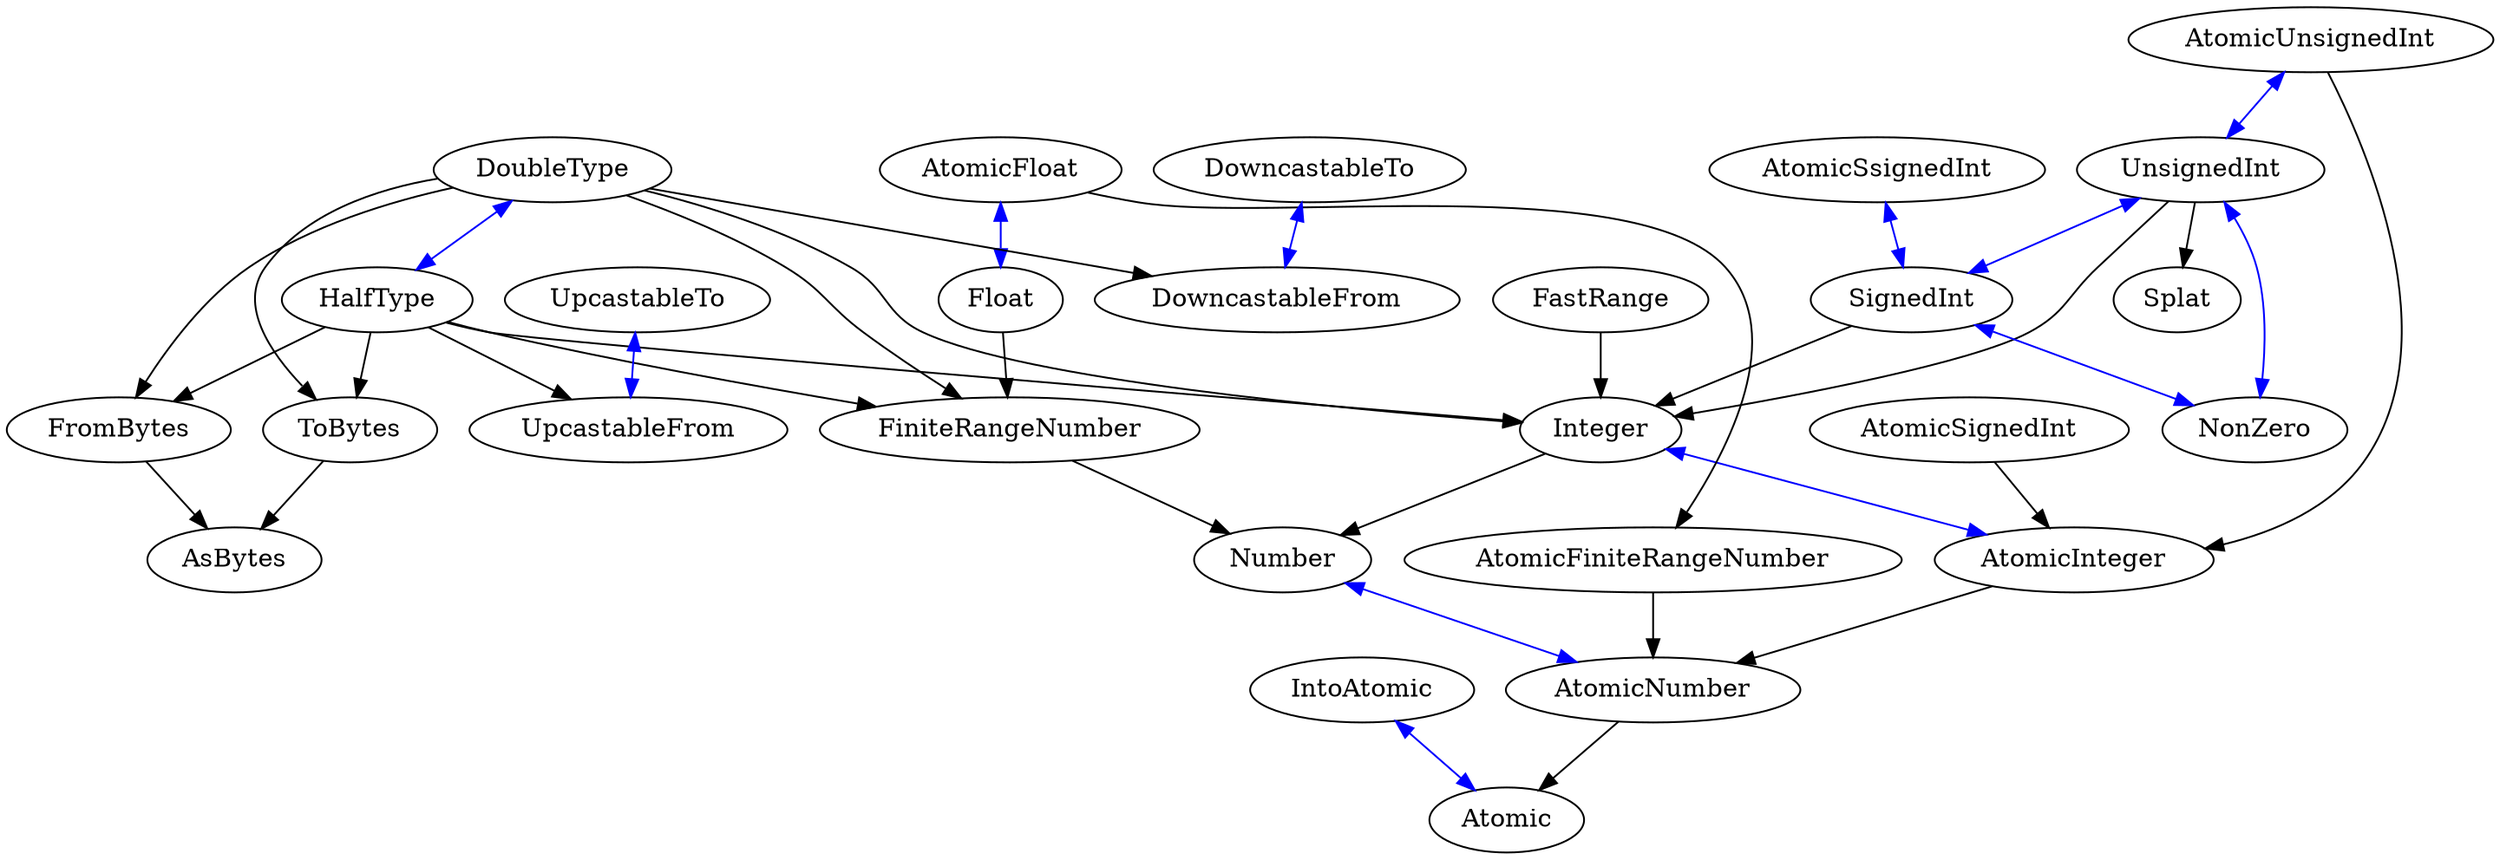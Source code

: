 digraph G {
    AtomicNumber -> Atomic;
    AtomicInteger -> AtomicNumber;
    Integer -> Number;
    FiniteRangeNumber -> Number;
    AtomicFiniteRangeNumber -> AtomicNumber;
    Float -> FiniteRangeNumber;
    UnsignedInt -> Integer;
    UnsignedInt -> Splat;
    SignedInt -> Integer;
    AtomicUnsignedInt -> AtomicInteger;
    AtomicSignedInt -> AtomicInteger;
    AtomicFloat -> AtomicFiniteRangeNumber;

    FastRange -> Integer;

    ToBytes -> AsBytes;
    FromBytes -> AsBytes;

    DoubleType -> Integer;
    DoubleType -> FiniteRangeNumber;
    DoubleType -> ToBytes;
    DoubleType -> FromBytes;
    DoubleType -> DowncastableFrom;

    HalfType -> Integer;
    HalfType -> FiniteRangeNumber;
    HalfType -> ToBytes;
    HalfType -> FromBytes;
    HalfType -> UpcastableFrom;

    Number -> AtomicNumber [color = "blue", dir=both];

    AtomicFloat -> Float [color = "blue", dir=both];
    
    AtomicUnsignedInt -> UnsignedInt [color = "blue", dir=both];
    
    AtomicSsignedInt -> SignedInt [color = "blue", dir=both];

    Integer -> AtomicInteger [color = "blue", dir=both];

    UpcastableTo -> UpcastableFrom [color = "blue", dir=both];

    DowncastableTo -> DowncastableFrom [color = "blue", dir=both];

    IntoAtomic -> Atomic [color = "blue", dir=both];

    UnsignedInt -> SignedInt [color = "blue", dir=both];

    UnsignedInt -> NonZero [color = "blue", dir=both];
    SignedInt -> NonZero [color = "blue", dir=both];

    DoubleType -> HalfType [color = "blue", dir=both];
}